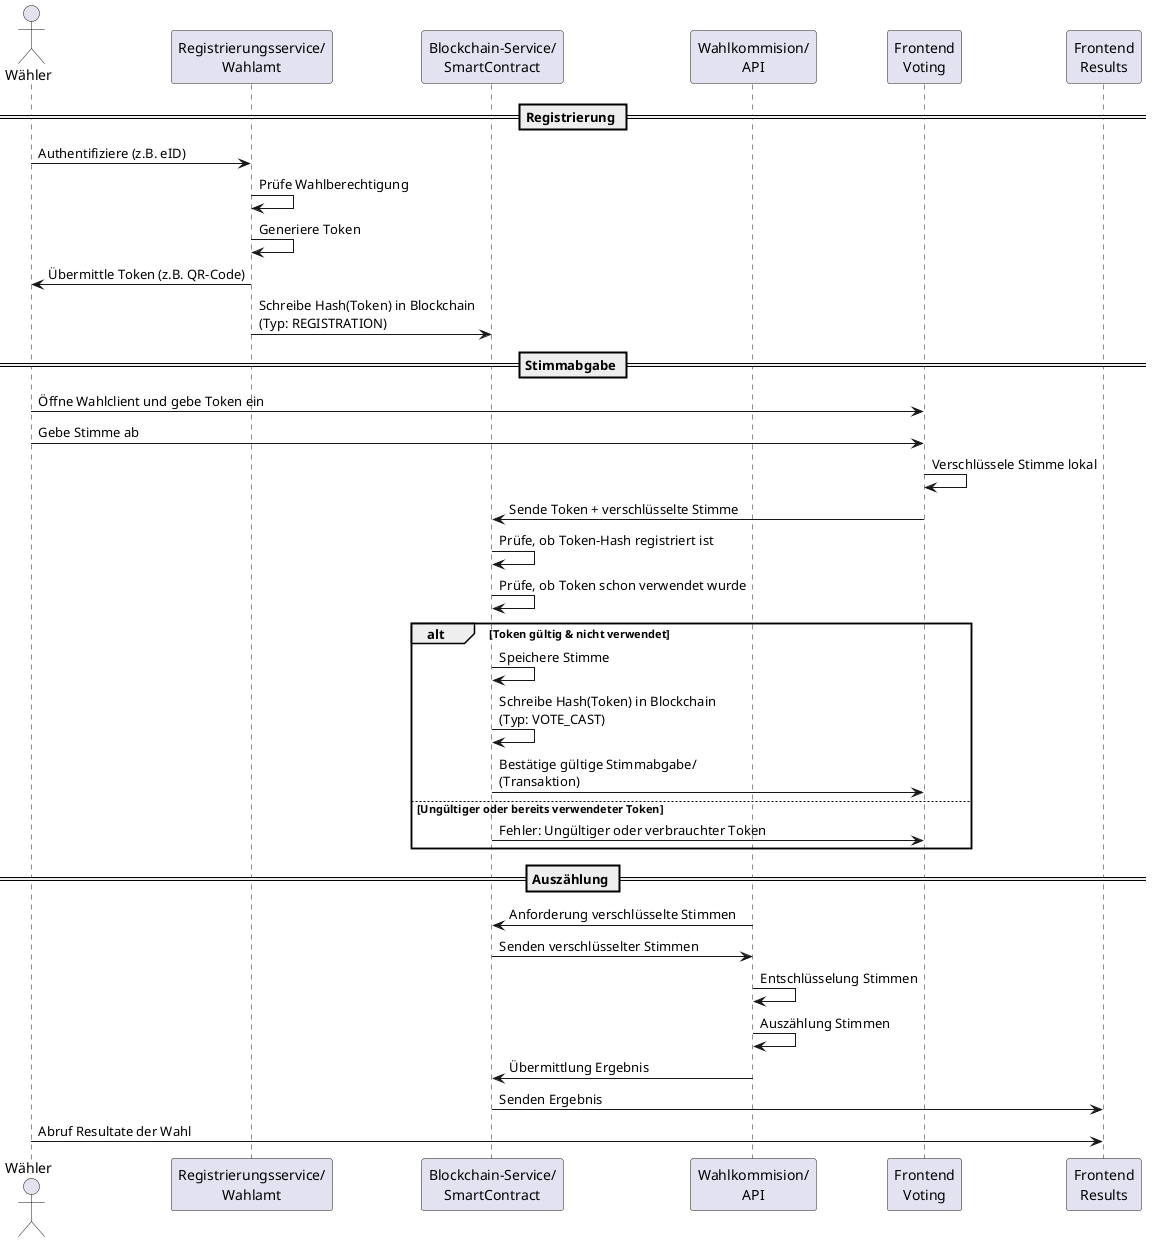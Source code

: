 @startuml
actor Wähler
participant "Registrierungsservice/\nWahlamt" as RS
participant "Blockchain-Service/\nSmartContract" as BC
participant "Wahlkommision/\nAPI" as VoteAPI
participant "Frontend\nVoting" as FEV
participant "Frontend\nResults" as FER


== Registrierung ==

Wähler -> RS : Authentifiziere (z.B. eID)
RS -> RS : Prüfe Wahlberechtigung
RS -> RS : Generiere Token
RS -> Wähler : Übermittle Token (z.B. QR-Code)
RS -> BC : Schreibe Hash(Token) in Blockchain\n(Typ: REGISTRATION)

== Stimmabgabe ==

Wähler -> FEV : Öffne Wahlclient und gebe Token ein
Wähler -> FEV : Gebe Stimme ab
FEV -> FEV : Verschlüssele Stimme lokal
FEV -> BC : Sende Token + verschlüsselte Stimme

BC -> BC : Prüfe, ob Token-Hash registriert ist
BC -> BC : Prüfe, ob Token schon verwendet wurde
alt Token gültig & nicht verwendet
    BC -> BC : Speichere Stimme
    BC -> BC : Schreibe Hash(Token) in Blockchain\n(Typ: VOTE_CAST)
    BC -> FEV : Bestätige gültige Stimmabgabe/\n(Transaktion)
else Ungültiger oder bereits verwendeter Token
    BC -> FEV : Fehler: Ungültiger oder verbrauchter Token
end

== Auszählung ==

VoteAPI -> BC : Anforderung verschlüsselte Stimmen
BC -> VoteAPI : Senden verschlüsselter Stimmen
VoteAPI -> VoteAPI : Entschlüsselung Stimmen
VoteAPI -> VoteAPI : Auszählung Stimmen
VoteAPI -> BC: Übermittlung Ergebnis
BC -> FER : Senden Ergebnis
Wähler -> FER: Abruf Resultate der Wahl
@enduml
